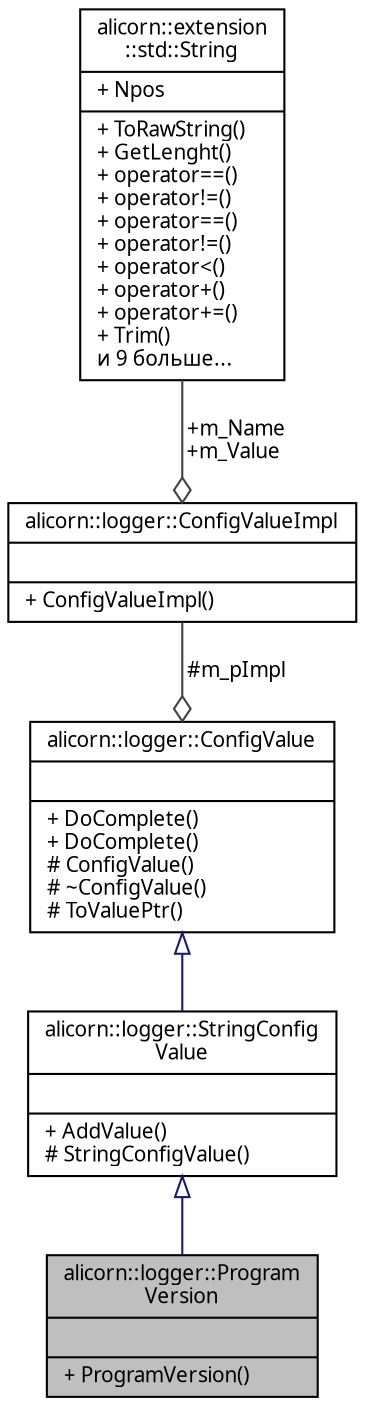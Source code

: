 digraph "alicorn::logger::ProgramVersion"
{
 // INTERACTIVE_SVG=YES
  edge [fontname="Verdana",fontsize="10",labelfontname="Verdana",labelfontsize="10"];
  node [fontname="Verdana",fontsize="10",shape=record];
  Node1 [label="{alicorn::logger::Program\lVersion\n||+ ProgramVersion()\l}",height=0.2,width=0.4,color="black", fillcolor="grey75", style="filled", fontcolor="black"];
  Node2 -> Node1 [dir="back",color="midnightblue",fontsize="10",style="solid",arrowtail="onormal",fontname="Verdana"];
  Node2 [label="{alicorn::logger::StringConfig\lValue\n||+ AddValue()\l# StringConfigValue()\l}",height=0.2,width=0.4,color="black", fillcolor="white", style="filled",URL="$a00141.html",tooltip="Класс входит в Проект Logger   Базовый класс для строковых параметров. "];
  Node3 -> Node2 [dir="back",color="midnightblue",fontsize="10",style="solid",arrowtail="onormal",fontname="Verdana"];
  Node3 [label="{alicorn::logger::ConfigValue\n||+ DoComplete()\l+ DoComplete()\l# ConfigValue()\l# ~ConfigValue()\l# ToValuePtr()\l}",height=0.2,width=0.4,color="black", fillcolor="white", style="filled",URL="$a00071.html",tooltip="Класс входит в Проект Logger   Базовый класс-обертка параметров для передачи их значений конфигуратор..."];
  Node4 -> Node3 [color="grey25",fontsize="10",style="solid",label=" #m_pImpl" ,arrowhead="odiamond",fontname="Verdana"];
  Node4 [label="{alicorn::logger::ConfigValueImpl\n||+ ConfigValueImpl()\l}",height=0.2,width=0.4,color="black", fillcolor="white", style="filled",URL="$a00072.html",tooltip="Класс входит в Проект Logger   Класс для передачи значения параметра конфигуратору. "];
  Node5 -> Node4 [color="grey25",fontsize="10",style="solid",label=" +m_Name\n+m_Value" ,arrowhead="odiamond",fontname="Verdana"];
  Node5 [label="{alicorn::extension\l::std::String\n|+ Npos\l|+ ToRawString()\l+ GetLenght()\l+ operator==()\l+ operator!=()\l+ operator==()\l+ operator!=()\l+ operator\<()\l+ operator+()\l+ operator+=()\l+ Trim()\lи 9 больше...\l}",height=0.2,width=0.4,color="black", fillcolor="white", style="filled",URL="$a00139.html",tooltip="Класс входит в Проект Std   Класс-обертка для строк из стандартной библиотеки. "];
}
